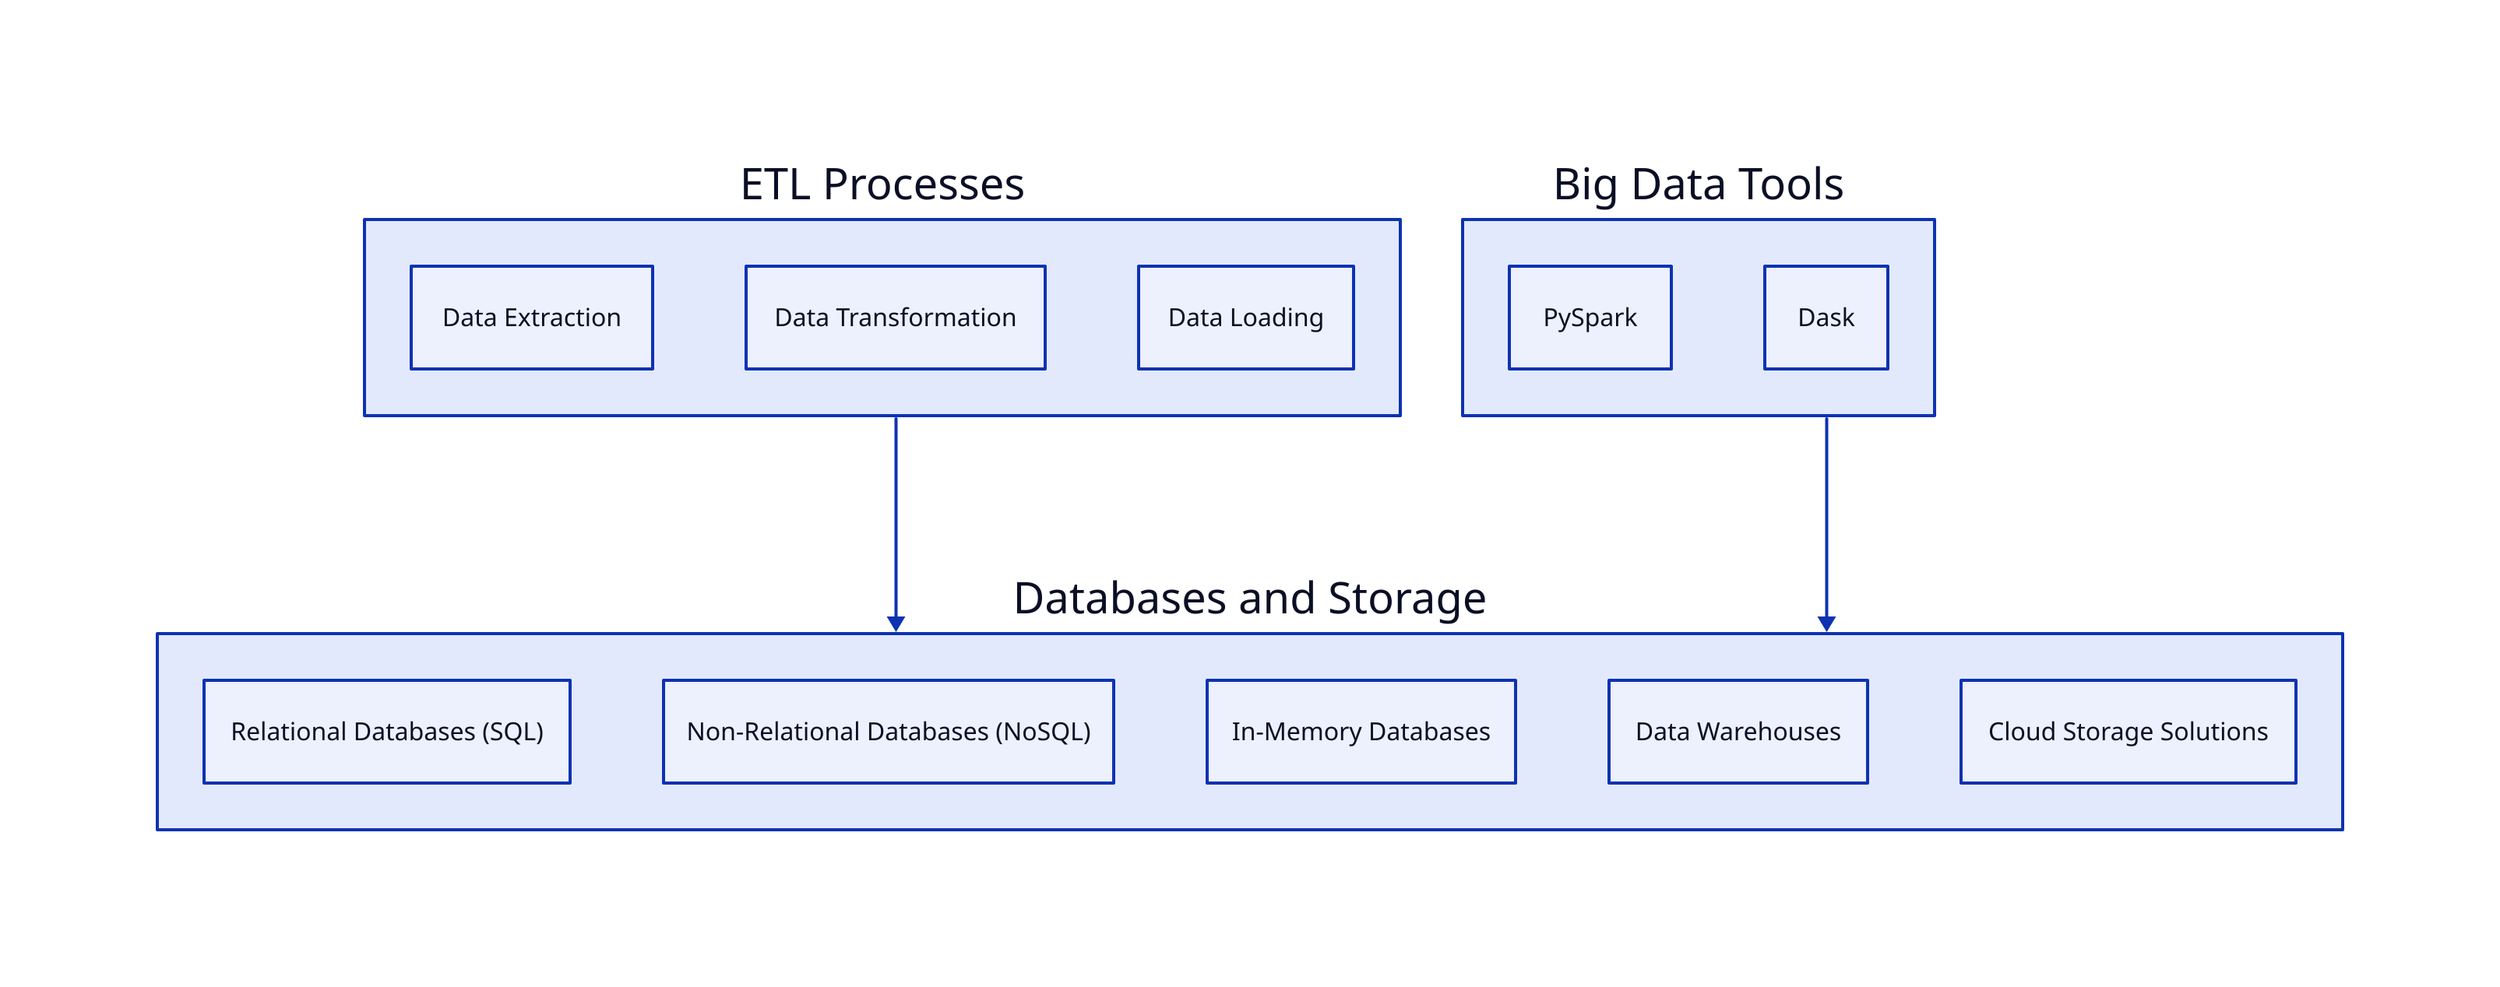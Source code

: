 

    label: "Data Engineering"
  
    etl_processes: {
      label: "ETL Processes"
  
      data_extraction: {
        label: "Data Extraction"
      }
      data_transformation: {
        label: "Data Transformation"
      }
      data_loading: {
        label: "Data Loading"
      }
    }
  
    big_data_tools: {
      label: "Big Data Tools"
  
      pyspark: {
        label: "PySpark"
      }
      dask: {
        label: "Dask"
      }
    }
  
    databases_and_storage: {
      label: "Databases and Storage"
  
      relational_databases: {
        label: "Relational Databases (SQL)"
      }
      non_relational_databases: {
        label: "Non-Relational Databases (NoSQL)"
      }
      in_memory_databases: {
        label: "In-Memory Databases"
      }
      data_warehouses: {
        label: "Data Warehouses"
      }
      cloud_storage_solutions: {
        label: "Cloud Storage Solutions"
      }
    }
    
    etl_processes -> databases_and_storage
    big_data_tools -> databases_and_storage
